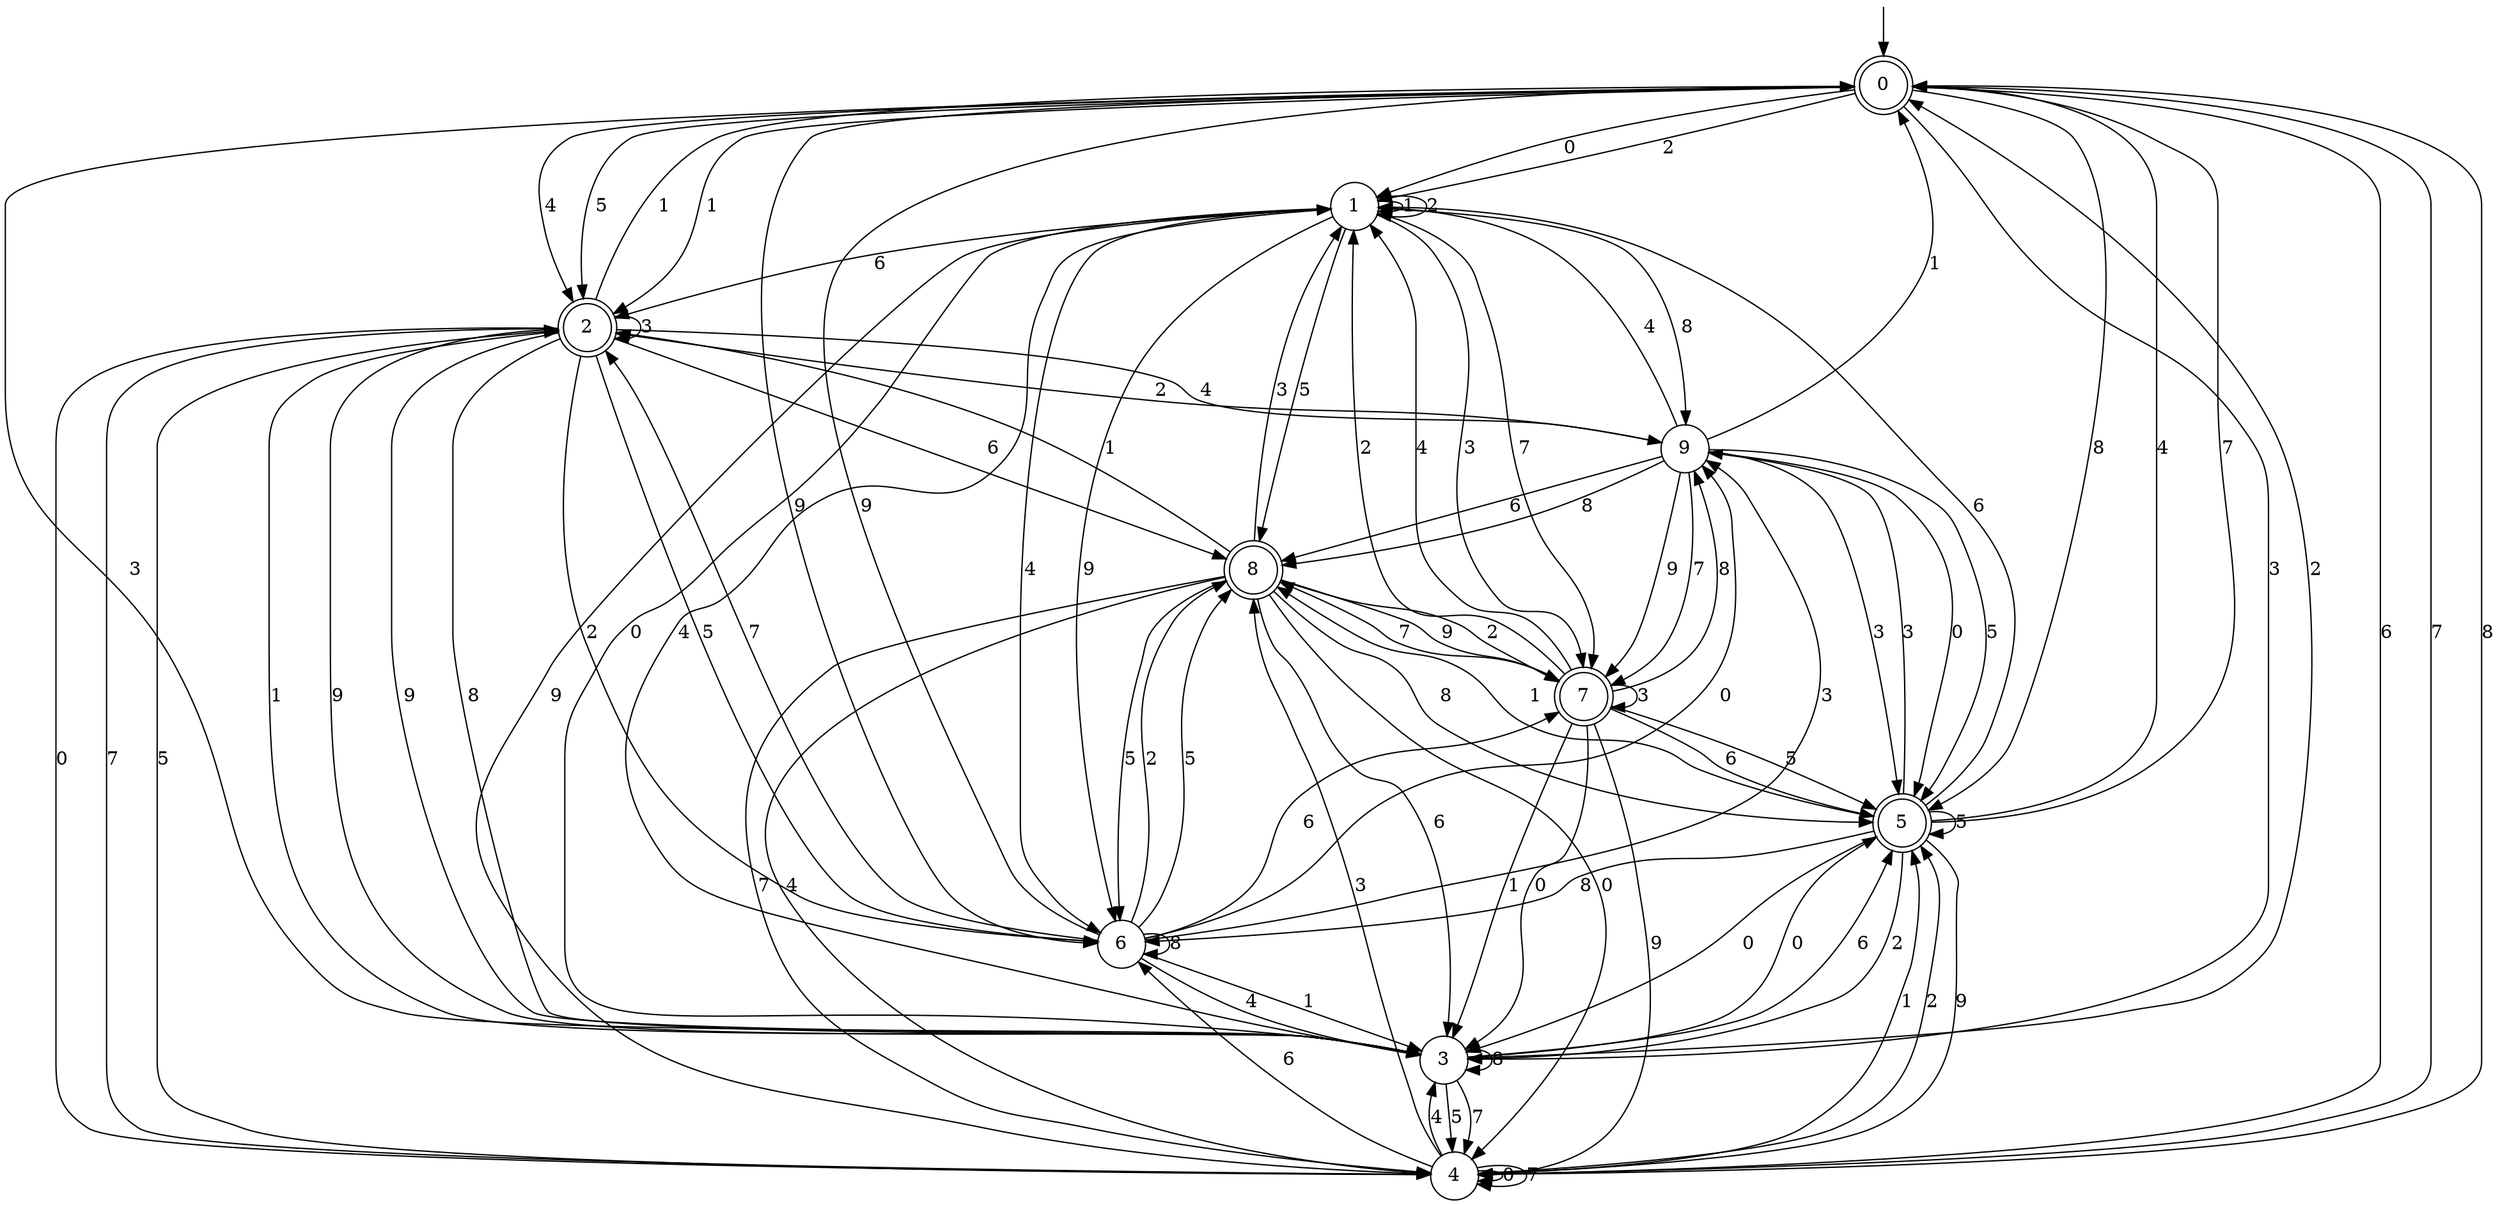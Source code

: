 digraph g {

	s0 [shape="doublecircle" label="0"];
	s1 [shape="circle" label="1"];
	s2 [shape="doublecircle" label="2"];
	s3 [shape="circle" label="3"];
	s4 [shape="circle" label="4"];
	s5 [shape="doublecircle" label="5"];
	s6 [shape="circle" label="6"];
	s7 [shape="doublecircle" label="7"];
	s8 [shape="doublecircle" label="8"];
	s9 [shape="circle" label="9"];
	s0 -> s1 [label="0"];
	s0 -> s2 [label="1"];
	s0 -> s1 [label="2"];
	s0 -> s3 [label="3"];
	s0 -> s2 [label="4"];
	s0 -> s2 [label="5"];
	s0 -> s4 [label="6"];
	s0 -> s4 [label="7"];
	s0 -> s5 [label="8"];
	s0 -> s6 [label="9"];
	s1 -> s3 [label="0"];
	s1 -> s1 [label="1"];
	s1 -> s1 [label="2"];
	s1 -> s7 [label="3"];
	s1 -> s6 [label="4"];
	s1 -> s8 [label="5"];
	s1 -> s2 [label="6"];
	s1 -> s7 [label="7"];
	s1 -> s9 [label="8"];
	s1 -> s6 [label="9"];
	s2 -> s4 [label="0"];
	s2 -> s0 [label="1"];
	s2 -> s6 [label="2"];
	s2 -> s2 [label="3"];
	s2 -> s9 [label="4"];
	s2 -> s6 [label="5"];
	s2 -> s8 [label="6"];
	s2 -> s4 [label="7"];
	s2 -> s3 [label="8"];
	s2 -> s3 [label="9"];
	s3 -> s5 [label="0"];
	s3 -> s2 [label="1"];
	s3 -> s0 [label="2"];
	s3 -> s0 [label="3"];
	s3 -> s1 [label="4"];
	s3 -> s4 [label="5"];
	s3 -> s5 [label="6"];
	s3 -> s4 [label="7"];
	s3 -> s3 [label="8"];
	s3 -> s2 [label="9"];
	s4 -> s4 [label="0"];
	s4 -> s5 [label="1"];
	s4 -> s5 [label="2"];
	s4 -> s8 [label="3"];
	s4 -> s3 [label="4"];
	s4 -> s2 [label="5"];
	s4 -> s6 [label="6"];
	s4 -> s4 [label="7"];
	s4 -> s0 [label="8"];
	s4 -> s1 [label="9"];
	s5 -> s3 [label="0"];
	s5 -> s8 [label="1"];
	s5 -> s3 [label="2"];
	s5 -> s9 [label="3"];
	s5 -> s0 [label="4"];
	s5 -> s5 [label="5"];
	s5 -> s1 [label="6"];
	s5 -> s0 [label="7"];
	s5 -> s6 [label="8"];
	s5 -> s4 [label="9"];
	s6 -> s9 [label="0"];
	s6 -> s3 [label="1"];
	s6 -> s8 [label="2"];
	s6 -> s9 [label="3"];
	s6 -> s3 [label="4"];
	s6 -> s8 [label="5"];
	s6 -> s7 [label="6"];
	s6 -> s2 [label="7"];
	s6 -> s6 [label="8"];
	s6 -> s0 [label="9"];
	s7 -> s3 [label="0"];
	s7 -> s3 [label="1"];
	s7 -> s1 [label="2"];
	s7 -> s7 [label="3"];
	s7 -> s1 [label="4"];
	s7 -> s5 [label="5"];
	s7 -> s5 [label="6"];
	s7 -> s8 [label="7"];
	s7 -> s9 [label="8"];
	s7 -> s4 [label="9"];
	s8 -> s4 [label="0"];
	s8 -> s2 [label="1"];
	s8 -> s7 [label="2"];
	s8 -> s1 [label="3"];
	s8 -> s4 [label="4"];
	s8 -> s6 [label="5"];
	s8 -> s3 [label="6"];
	s8 -> s4 [label="7"];
	s8 -> s5 [label="8"];
	s8 -> s7 [label="9"];
	s9 -> s5 [label="0"];
	s9 -> s0 [label="1"];
	s9 -> s2 [label="2"];
	s9 -> s5 [label="3"];
	s9 -> s1 [label="4"];
	s9 -> s5 [label="5"];
	s9 -> s8 [label="6"];
	s9 -> s7 [label="7"];
	s9 -> s8 [label="8"];
	s9 -> s7 [label="9"];

__start0 [label="" shape="none" width="0" height="0"];
__start0 -> s0;

}
